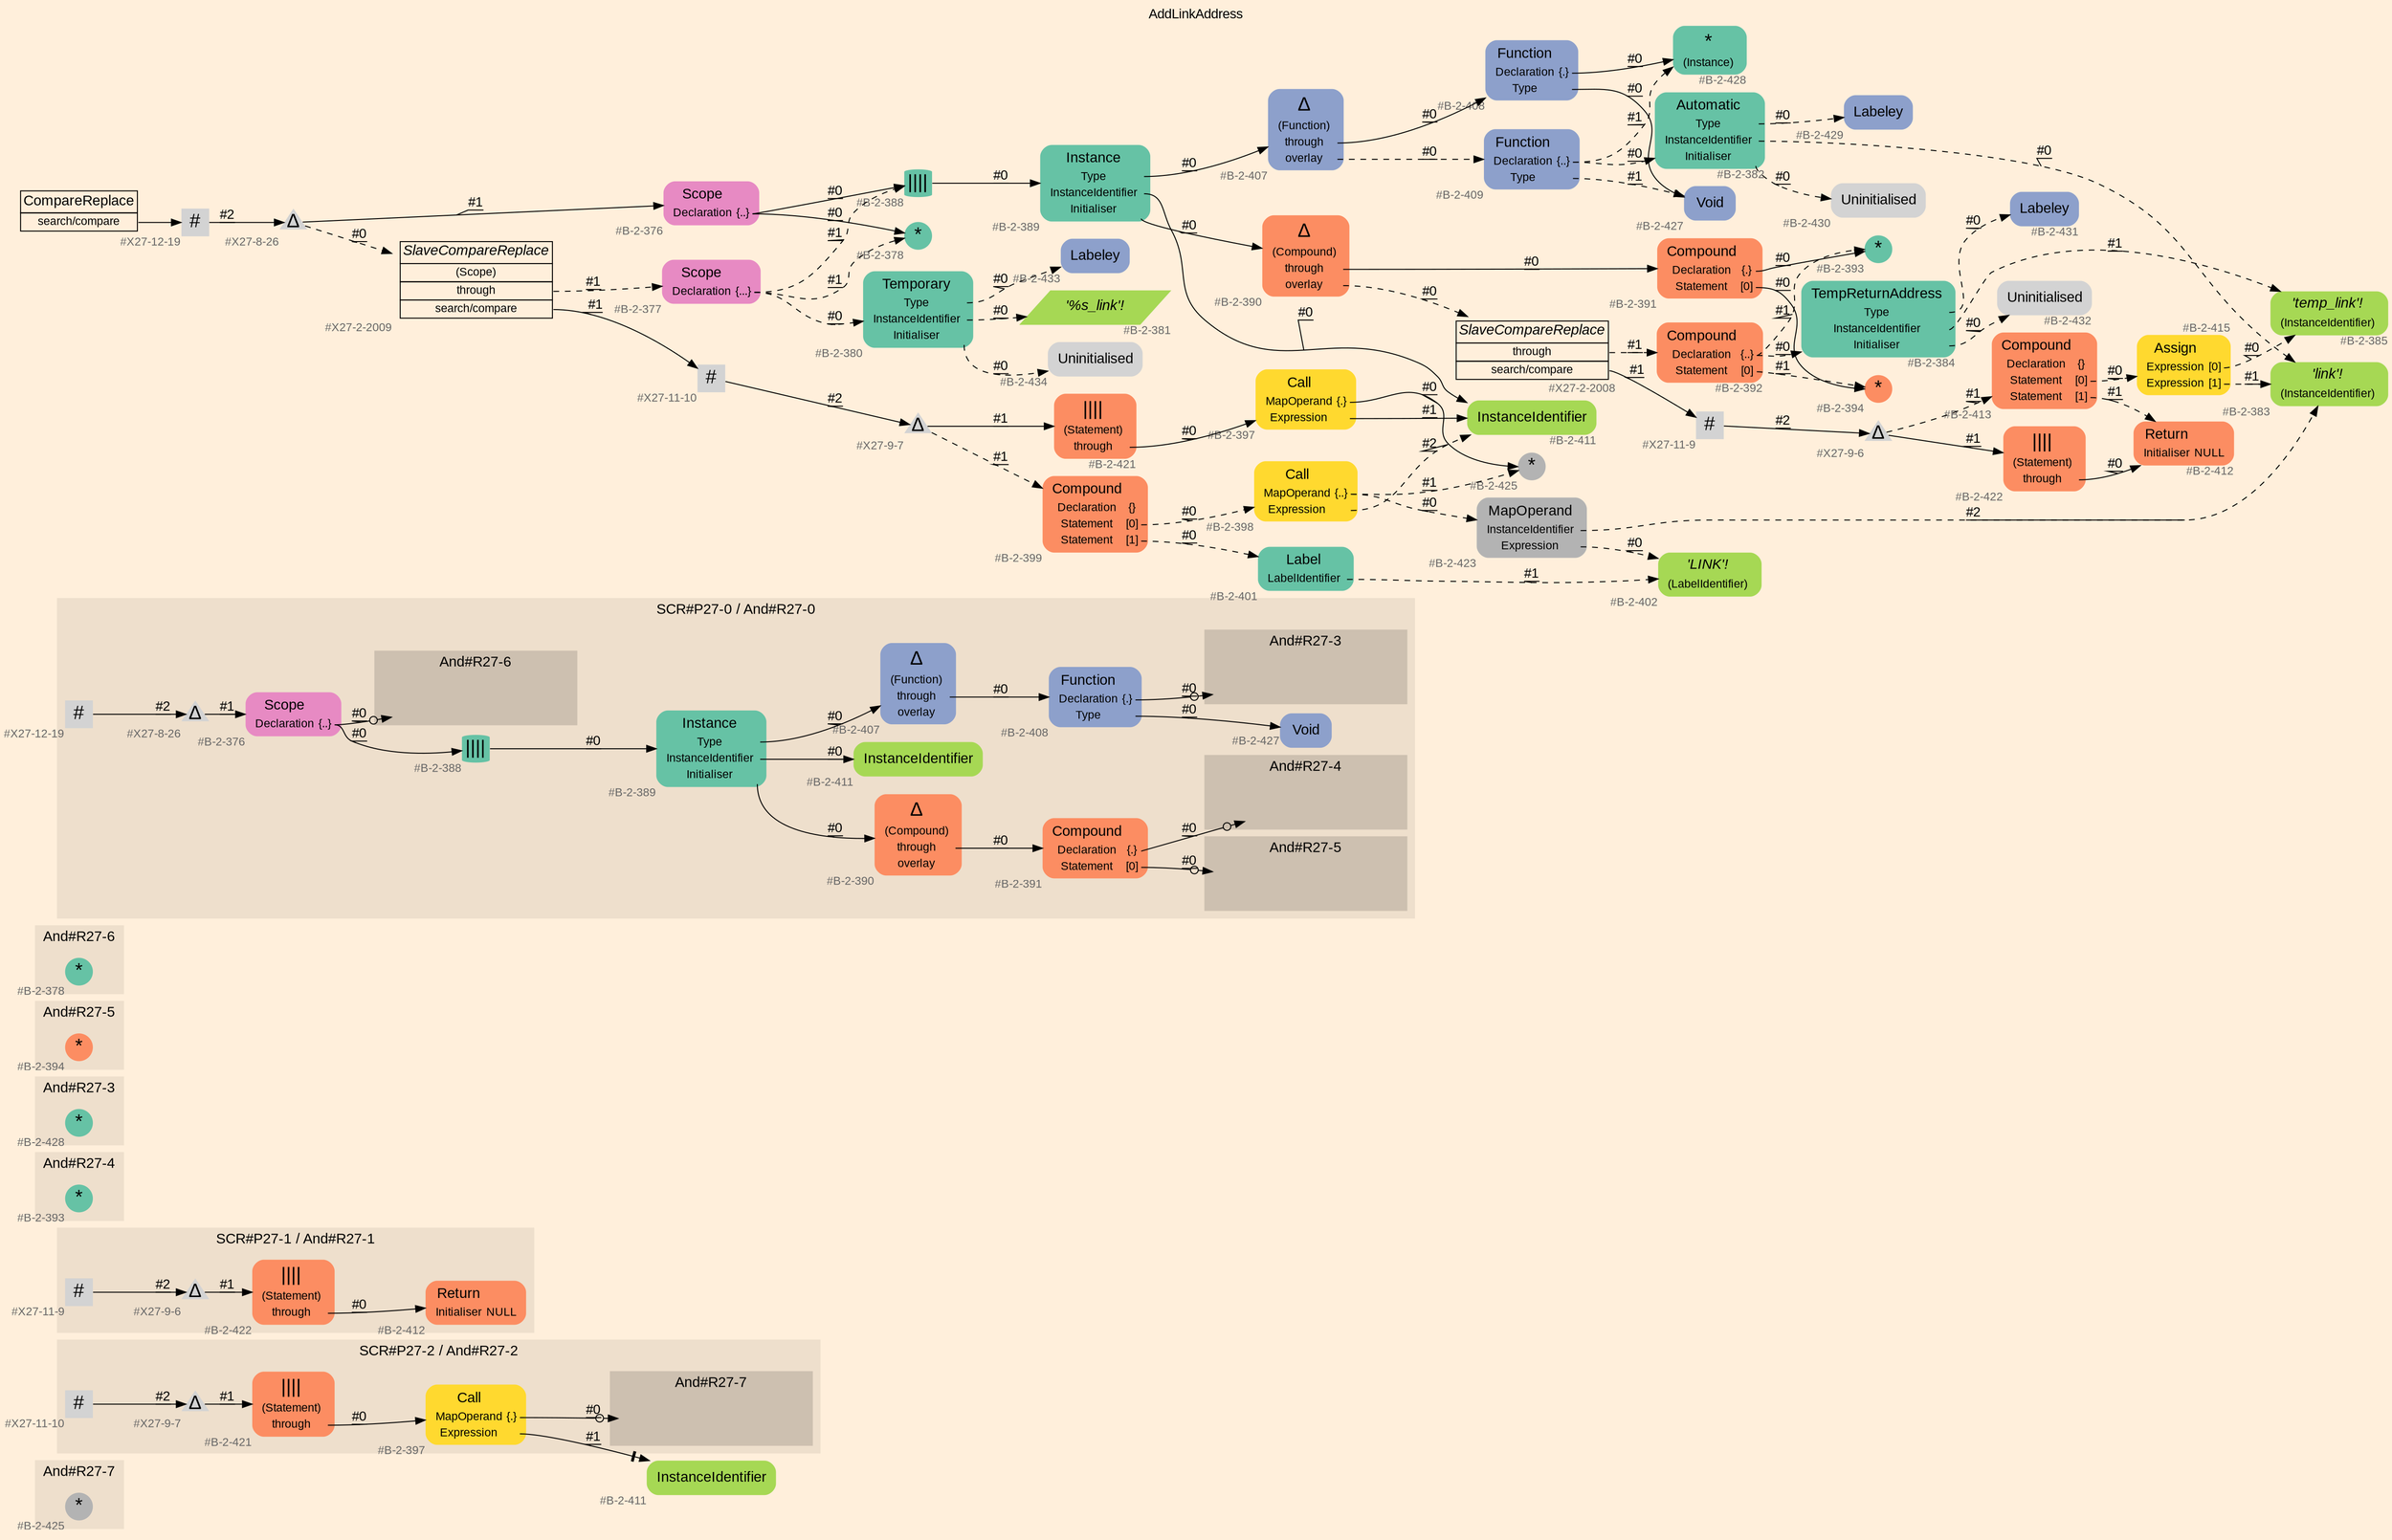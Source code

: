 digraph "AddLinkAddress" {
label = "AddLinkAddress"
labelloc = t
graph [
    rankdir = "LR"
    ranksep = 0.3
    bgcolor = antiquewhite1
    color = black
    fontcolor = black
    fontname = "Arial"
];
node [
    fontname = "Arial"
];
edge [
    fontname = "Arial"
];

// -------------------- figure And#R27-7 --------------------
// -------- region And#R27-7 ----------
subgraph "clusterAnd#R27-7" {
    label = "And#R27-7"
    style = "filled"
    color = antiquewhite2
    fontsize = "15"
    // -------- block And#R27-7/#B-2-425 ----------
    "And#R27-7/#B-2-425" [
        fillcolor = "/set28/8"
        xlabel = "#B-2-425"
        fontsize = "12"
        fontcolor = grey40
        shape = "circle"
        label = <<FONT COLOR="black" POINT-SIZE="20">*</FONT>>
        style = "filled"
        penwidth = 0.0
        fixedsize = true
        width = 0.4
        height = 0.4
    ];
    
}


// -------------------- figure And#R27-2 --------------------
// -------- region And#R27-2 ----------
subgraph "clusterAnd#R27-2" {
    label = "SCR#P27-2 / And#R27-2"
    style = "filled"
    color = antiquewhite2
    fontsize = "15"
    // -------- block And#R27-2/#X27-11-10 ----------
    "And#R27-2/#X27-11-10" [
        xlabel = "#X27-11-10"
        fontsize = "12"
        fontcolor = grey40
        shape = "square"
        label = <<FONT COLOR="black" POINT-SIZE="20">#</FONT>>
        style = "filled"
        penwidth = 0.0
        fixedsize = true
        width = 0.4
        height = 0.4
    ];
    
    // -------- block And#R27-2/#B-2-421 ----------
    "And#R27-2/#B-2-421" [
        fillcolor = "/set28/2"
        xlabel = "#B-2-421"
        fontsize = "12"
        fontcolor = grey40
        shape = "plaintext"
        label = <<TABLE BORDER="0" CELLBORDER="0" CELLSPACING="0">
         <TR><TD><FONT COLOR="black" POINT-SIZE="20">||||</FONT></TD></TR>
         <TR><TD><FONT COLOR="black" POINT-SIZE="12">(Statement)</FONT></TD><TD PORT="port0"></TD></TR>
         <TR><TD><FONT COLOR="black" POINT-SIZE="12">through</FONT></TD><TD PORT="port1"></TD></TR>
        </TABLE>>
        style = "rounded,filled"
    ];
    
    // -------- block And#R27-2/#X27-9-7 ----------
    "And#R27-2/#X27-9-7" [
        xlabel = "#X27-9-7"
        fontsize = "12"
        fontcolor = grey40
        shape = "triangle"
        label = <<FONT COLOR="black" POINT-SIZE="20">Δ</FONT>>
        style = "filled"
        penwidth = 0.0
        fixedsize = true
        width = 0.4
        height = 0.4
    ];
    
    // -------- block And#R27-2/#B-2-397 ----------
    "And#R27-2/#B-2-397" [
        fillcolor = "/set28/6"
        xlabel = "#B-2-397"
        fontsize = "12"
        fontcolor = grey40
        shape = "plaintext"
        label = <<TABLE BORDER="0" CELLBORDER="0" CELLSPACING="0">
         <TR><TD><FONT COLOR="black" POINT-SIZE="15">Call</FONT></TD></TR>
         <TR><TD><FONT COLOR="black" POINT-SIZE="12">MapOperand</FONT></TD><TD PORT="port0"><FONT COLOR="black" POINT-SIZE="12">{.}</FONT></TD></TR>
         <TR><TD><FONT COLOR="black" POINT-SIZE="12">Expression</FONT></TD><TD PORT="port1"></TD></TR>
        </TABLE>>
        style = "rounded,filled"
    ];
    
    // -------- region And#R27-2/And#R27-7 ----------
    subgraph "clusterAnd#R27-2/And#R27-7" {
        label = "And#R27-7"
        style = "filled"
        color = antiquewhite3
        fontsize = "15"
        // -------- block And#R27-2/And#R27-7/#B-2-425 ----------
        "And#R27-2/And#R27-7/#B-2-425" [
            fillcolor = "/set28/8"
            xlabel = "#B-2-425"
            fontsize = "12"
            fontcolor = grey40
            shape = "none"
            style = "invisible"
        ];
        
    }
    
}

// -------- block And#R27-2/#B-2-411 ----------
"And#R27-2/#B-2-411" [
    fillcolor = "/set28/5"
    xlabel = "#B-2-411"
    fontsize = "12"
    fontcolor = grey40
    shape = "plaintext"
    label = <<TABLE BORDER="0" CELLBORDER="0" CELLSPACING="0">
     <TR><TD><FONT COLOR="black" POINT-SIZE="15">InstanceIdentifier</FONT></TD></TR>
    </TABLE>>
    style = "rounded,filled"
];

"And#R27-2/#X27-11-10" -> "And#R27-2/#X27-9-7" [
    label = "#2"
    decorate = true
    color = black
    fontcolor = black
];

"And#R27-2/#B-2-421":port1 -> "And#R27-2/#B-2-397" [
    label = "#0"
    decorate = true
    color = black
    fontcolor = black
];

"And#R27-2/#X27-9-7" -> "And#R27-2/#B-2-421" [
    label = "#1"
    decorate = true
    color = black
    fontcolor = black
];

"And#R27-2/#B-2-397":port0 -> "And#R27-2/And#R27-7/#B-2-425" [
    arrowhead="normalnoneodot"
    label = "#0"
    decorate = true
    color = black
    fontcolor = black
];

"And#R27-2/#B-2-397":port1 -> "And#R27-2/#B-2-411" [
    arrowhead="normalnonetee"
    label = "#1"
    decorate = true
    color = black
    fontcolor = black
];


// -------------------- figure And#R27-1 --------------------
// -------- region And#R27-1 ----------
subgraph "clusterAnd#R27-1" {
    label = "SCR#P27-1 / And#R27-1"
    style = "filled"
    color = antiquewhite2
    fontsize = "15"
    // -------- block And#R27-1/#B-2-412 ----------
    "And#R27-1/#B-2-412" [
        fillcolor = "/set28/2"
        xlabel = "#B-2-412"
        fontsize = "12"
        fontcolor = grey40
        shape = "plaintext"
        label = <<TABLE BORDER="0" CELLBORDER="0" CELLSPACING="0">
         <TR><TD><FONT COLOR="black" POINT-SIZE="15">Return</FONT></TD></TR>
         <TR><TD><FONT COLOR="black" POINT-SIZE="12">Initialiser</FONT></TD><TD PORT="port0"><FONT COLOR="black" POINT-SIZE="12">NULL</FONT></TD></TR>
        </TABLE>>
        style = "rounded,filled"
    ];
    
    // -------- block And#R27-1/#B-2-422 ----------
    "And#R27-1/#B-2-422" [
        fillcolor = "/set28/2"
        xlabel = "#B-2-422"
        fontsize = "12"
        fontcolor = grey40
        shape = "plaintext"
        label = <<TABLE BORDER="0" CELLBORDER="0" CELLSPACING="0">
         <TR><TD><FONT COLOR="black" POINT-SIZE="20">||||</FONT></TD></TR>
         <TR><TD><FONT COLOR="black" POINT-SIZE="12">(Statement)</FONT></TD><TD PORT="port0"></TD></TR>
         <TR><TD><FONT COLOR="black" POINT-SIZE="12">through</FONT></TD><TD PORT="port1"></TD></TR>
        </TABLE>>
        style = "rounded,filled"
    ];
    
    // -------- block And#R27-1/#X27-9-6 ----------
    "And#R27-1/#X27-9-6" [
        xlabel = "#X27-9-6"
        fontsize = "12"
        fontcolor = grey40
        shape = "triangle"
        label = <<FONT COLOR="black" POINT-SIZE="20">Δ</FONT>>
        style = "filled"
        penwidth = 0.0
        fixedsize = true
        width = 0.4
        height = 0.4
    ];
    
    // -------- block And#R27-1/#X27-11-9 ----------
    "And#R27-1/#X27-11-9" [
        xlabel = "#X27-11-9"
        fontsize = "12"
        fontcolor = grey40
        shape = "square"
        label = <<FONT COLOR="black" POINT-SIZE="20">#</FONT>>
        style = "filled"
        penwidth = 0.0
        fixedsize = true
        width = 0.4
        height = 0.4
    ];
    
}

"And#R27-1/#B-2-422":port1 -> "And#R27-1/#B-2-412" [
    label = "#0"
    decorate = true
    color = black
    fontcolor = black
];

"And#R27-1/#X27-9-6" -> "And#R27-1/#B-2-422" [
    label = "#1"
    decorate = true
    color = black
    fontcolor = black
];

"And#R27-1/#X27-11-9" -> "And#R27-1/#X27-9-6" [
    label = "#2"
    decorate = true
    color = black
    fontcolor = black
];


// -------------------- figure And#R27-4 --------------------
// -------- region And#R27-4 ----------
subgraph "clusterAnd#R27-4" {
    label = "And#R27-4"
    style = "filled"
    color = antiquewhite2
    fontsize = "15"
    // -------- block And#R27-4/#B-2-393 ----------
    "And#R27-4/#B-2-393" [
        fillcolor = "/set28/1"
        xlabel = "#B-2-393"
        fontsize = "12"
        fontcolor = grey40
        shape = "circle"
        label = <<FONT COLOR="black" POINT-SIZE="20">*</FONT>>
        style = "filled"
        penwidth = 0.0
        fixedsize = true
        width = 0.4
        height = 0.4
    ];
    
}


// -------------------- figure And#R27-3 --------------------
// -------- region And#R27-3 ----------
subgraph "clusterAnd#R27-3" {
    label = "And#R27-3"
    style = "filled"
    color = antiquewhite2
    fontsize = "15"
    // -------- block And#R27-3/#B-2-428 ----------
    "And#R27-3/#B-2-428" [
        fillcolor = "/set28/1"
        xlabel = "#B-2-428"
        fontsize = "12"
        fontcolor = grey40
        shape = "circle"
        label = <<FONT COLOR="black" POINT-SIZE="20">*</FONT>>
        style = "filled"
        penwidth = 0.0
        fixedsize = true
        width = 0.4
        height = 0.4
    ];
    
}


// -------------------- figure And#R27-5 --------------------
// -------- region And#R27-5 ----------
subgraph "clusterAnd#R27-5" {
    label = "And#R27-5"
    style = "filled"
    color = antiquewhite2
    fontsize = "15"
    // -------- block And#R27-5/#B-2-394 ----------
    "And#R27-5/#B-2-394" [
        fillcolor = "/set28/2"
        xlabel = "#B-2-394"
        fontsize = "12"
        fontcolor = grey40
        shape = "circle"
        label = <<FONT COLOR="black" POINT-SIZE="20">*</FONT>>
        style = "filled"
        penwidth = 0.0
        fixedsize = true
        width = 0.4
        height = 0.4
    ];
    
}


// -------------------- figure And#R27-6 --------------------
// -------- region And#R27-6 ----------
subgraph "clusterAnd#R27-6" {
    label = "And#R27-6"
    style = "filled"
    color = antiquewhite2
    fontsize = "15"
    // -------- block And#R27-6/#B-2-378 ----------
    "And#R27-6/#B-2-378" [
        fillcolor = "/set28/1"
        xlabel = "#B-2-378"
        fontsize = "12"
        fontcolor = grey40
        shape = "circle"
        label = <<FONT COLOR="black" POINT-SIZE="20">*</FONT>>
        style = "filled"
        penwidth = 0.0
        fixedsize = true
        width = 0.4
        height = 0.4
    ];
    
}


// -------------------- figure And#R27-0 --------------------
// -------- region And#R27-0 ----------
subgraph "clusterAnd#R27-0" {
    label = "SCR#P27-0 / And#R27-0"
    style = "filled"
    color = antiquewhite2
    fontsize = "15"
    // -------- block And#R27-0/#B-2-408 ----------
    "And#R27-0/#B-2-408" [
        fillcolor = "/set28/3"
        xlabel = "#B-2-408"
        fontsize = "12"
        fontcolor = grey40
        shape = "plaintext"
        label = <<TABLE BORDER="0" CELLBORDER="0" CELLSPACING="0">
         <TR><TD><FONT COLOR="black" POINT-SIZE="15">Function</FONT></TD></TR>
         <TR><TD><FONT COLOR="black" POINT-SIZE="12">Declaration</FONT></TD><TD PORT="port0"><FONT COLOR="black" POINT-SIZE="12">{.}</FONT></TD></TR>
         <TR><TD><FONT COLOR="black" POINT-SIZE="12">Type</FONT></TD><TD PORT="port1"></TD></TR>
        </TABLE>>
        style = "rounded,filled"
    ];
    
    // -------- block And#R27-0/#B-2-411 ----------
    "And#R27-0/#B-2-411" [
        fillcolor = "/set28/5"
        xlabel = "#B-2-411"
        fontsize = "12"
        fontcolor = grey40
        shape = "plaintext"
        label = <<TABLE BORDER="0" CELLBORDER="0" CELLSPACING="0">
         <TR><TD><FONT COLOR="black" POINT-SIZE="15">InstanceIdentifier</FONT></TD></TR>
        </TABLE>>
        style = "rounded,filled"
    ];
    
    // -------- block And#R27-0/#B-2-407 ----------
    "And#R27-0/#B-2-407" [
        fillcolor = "/set28/3"
        xlabel = "#B-2-407"
        fontsize = "12"
        fontcolor = grey40
        shape = "plaintext"
        label = <<TABLE BORDER="0" CELLBORDER="0" CELLSPACING="0">
         <TR><TD><FONT COLOR="black" POINT-SIZE="20">Δ</FONT></TD></TR>
         <TR><TD><FONT COLOR="black" POINT-SIZE="12">(Function)</FONT></TD><TD PORT="port0"></TD></TR>
         <TR><TD><FONT COLOR="black" POINT-SIZE="12">through</FONT></TD><TD PORT="port1"></TD></TR>
         <TR><TD><FONT COLOR="black" POINT-SIZE="12">overlay</FONT></TD><TD PORT="port2"></TD></TR>
        </TABLE>>
        style = "rounded,filled"
    ];
    
    // -------- block And#R27-0/#B-2-390 ----------
    "And#R27-0/#B-2-390" [
        fillcolor = "/set28/2"
        xlabel = "#B-2-390"
        fontsize = "12"
        fontcolor = grey40
        shape = "plaintext"
        label = <<TABLE BORDER="0" CELLBORDER="0" CELLSPACING="0">
         <TR><TD><FONT COLOR="black" POINT-SIZE="20">Δ</FONT></TD></TR>
         <TR><TD><FONT COLOR="black" POINT-SIZE="12">(Compound)</FONT></TD><TD PORT="port0"></TD></TR>
         <TR><TD><FONT COLOR="black" POINT-SIZE="12">through</FONT></TD><TD PORT="port1"></TD></TR>
         <TR><TD><FONT COLOR="black" POINT-SIZE="12">overlay</FONT></TD><TD PORT="port2"></TD></TR>
        </TABLE>>
        style = "rounded,filled"
    ];
    
    // -------- block And#R27-0/#X27-8-26 ----------
    "And#R27-0/#X27-8-26" [
        xlabel = "#X27-8-26"
        fontsize = "12"
        fontcolor = grey40
        shape = "triangle"
        label = <<FONT COLOR="black" POINT-SIZE="20">Δ</FONT>>
        style = "filled"
        penwidth = 0.0
        fixedsize = true
        width = 0.4
        height = 0.4
    ];
    
    // -------- block And#R27-0/#B-2-376 ----------
    "And#R27-0/#B-2-376" [
        fillcolor = "/set28/4"
        xlabel = "#B-2-376"
        fontsize = "12"
        fontcolor = grey40
        shape = "plaintext"
        label = <<TABLE BORDER="0" CELLBORDER="0" CELLSPACING="0">
         <TR><TD><FONT COLOR="black" POINT-SIZE="15">Scope</FONT></TD></TR>
         <TR><TD><FONT COLOR="black" POINT-SIZE="12">Declaration</FONT></TD><TD PORT="port0"><FONT COLOR="black" POINT-SIZE="12">{..}</FONT></TD></TR>
        </TABLE>>
        style = "rounded,filled"
    ];
    
    // -------- block And#R27-0/#B-2-427 ----------
    "And#R27-0/#B-2-427" [
        fillcolor = "/set28/3"
        xlabel = "#B-2-427"
        fontsize = "12"
        fontcolor = grey40
        shape = "plaintext"
        label = <<TABLE BORDER="0" CELLBORDER="0" CELLSPACING="0">
         <TR><TD><FONT COLOR="black" POINT-SIZE="15">Void</FONT></TD></TR>
        </TABLE>>
        style = "rounded,filled"
    ];
    
    // -------- block And#R27-0/#X27-12-19 ----------
    "And#R27-0/#X27-12-19" [
        xlabel = "#X27-12-19"
        fontsize = "12"
        fontcolor = grey40
        shape = "square"
        label = <<FONT COLOR="black" POINT-SIZE="20">#</FONT>>
        style = "filled"
        penwidth = 0.0
        fixedsize = true
        width = 0.4
        height = 0.4
    ];
    
    // -------- block And#R27-0/#B-2-391 ----------
    "And#R27-0/#B-2-391" [
        fillcolor = "/set28/2"
        xlabel = "#B-2-391"
        fontsize = "12"
        fontcolor = grey40
        shape = "plaintext"
        label = <<TABLE BORDER="0" CELLBORDER="0" CELLSPACING="0">
         <TR><TD><FONT COLOR="black" POINT-SIZE="15">Compound</FONT></TD></TR>
         <TR><TD><FONT COLOR="black" POINT-SIZE="12">Declaration</FONT></TD><TD PORT="port0"><FONT COLOR="black" POINT-SIZE="12">{.}</FONT></TD></TR>
         <TR><TD><FONT COLOR="black" POINT-SIZE="12">Statement</FONT></TD><TD PORT="port1"><FONT COLOR="black" POINT-SIZE="12">[0]</FONT></TD></TR>
        </TABLE>>
        style = "rounded,filled"
    ];
    
    // -------- block And#R27-0/#B-2-389 ----------
    "And#R27-0/#B-2-389" [
        fillcolor = "/set28/1"
        xlabel = "#B-2-389"
        fontsize = "12"
        fontcolor = grey40
        shape = "plaintext"
        label = <<TABLE BORDER="0" CELLBORDER="0" CELLSPACING="0">
         <TR><TD><FONT COLOR="black" POINT-SIZE="15">Instance</FONT></TD></TR>
         <TR><TD><FONT COLOR="black" POINT-SIZE="12">Type</FONT></TD><TD PORT="port0"></TD></TR>
         <TR><TD><FONT COLOR="black" POINT-SIZE="12">InstanceIdentifier</FONT></TD><TD PORT="port1"></TD></TR>
         <TR><TD><FONT COLOR="black" POINT-SIZE="12">Initialiser</FONT></TD><TD PORT="port2"></TD></TR>
        </TABLE>>
        style = "rounded,filled"
    ];
    
    // -------- block And#R27-0/#B-2-388 ----------
    "And#R27-0/#B-2-388" [
        fillcolor = "/set28/1"
        xlabel = "#B-2-388"
        fontsize = "12"
        fontcolor = grey40
        shape = "cylinder"
        label = <<FONT COLOR="black" POINT-SIZE="20">||||</FONT>>
        style = "filled"
        penwidth = 0.0
        fixedsize = true
        width = 0.4
        height = 0.4
    ];
    
    // -------- region And#R27-0/And#R27-3 ----------
    subgraph "clusterAnd#R27-0/And#R27-3" {
        label = "And#R27-3"
        style = "filled"
        color = antiquewhite3
        fontsize = "15"
        // -------- block And#R27-0/And#R27-3/#B-2-428 ----------
        "And#R27-0/And#R27-3/#B-2-428" [
            fillcolor = "/set28/1"
            xlabel = "#B-2-428"
            fontsize = "12"
            fontcolor = grey40
            shape = "none"
            style = "invisible"
        ];
        
    }
    
    // -------- region And#R27-0/And#R27-4 ----------
    subgraph "clusterAnd#R27-0/And#R27-4" {
        label = "And#R27-4"
        style = "filled"
        color = antiquewhite3
        fontsize = "15"
        // -------- block And#R27-0/And#R27-4/#B-2-393 ----------
        "And#R27-0/And#R27-4/#B-2-393" [
            fillcolor = "/set28/1"
            xlabel = "#B-2-393"
            fontsize = "12"
            fontcolor = grey40
            shape = "none"
            style = "invisible"
        ];
        
    }
    
    // -------- region And#R27-0/And#R27-5 ----------
    subgraph "clusterAnd#R27-0/And#R27-5" {
        label = "And#R27-5"
        style = "filled"
        color = antiquewhite3
        fontsize = "15"
        // -------- block And#R27-0/And#R27-5/#B-2-394 ----------
        "And#R27-0/And#R27-5/#B-2-394" [
            fillcolor = "/set28/2"
            xlabel = "#B-2-394"
            fontsize = "12"
            fontcolor = grey40
            shape = "none"
            style = "invisible"
        ];
        
    }
    
    // -------- region And#R27-0/And#R27-6 ----------
    subgraph "clusterAnd#R27-0/And#R27-6" {
        label = "And#R27-6"
        style = "filled"
        color = antiquewhite3
        fontsize = "15"
        // -------- block And#R27-0/And#R27-6/#B-2-378 ----------
        "And#R27-0/And#R27-6/#B-2-378" [
            fillcolor = "/set28/1"
            xlabel = "#B-2-378"
            fontsize = "12"
            fontcolor = grey40
            shape = "none"
            style = "invisible"
        ];
        
    }
    
}

"And#R27-0/#B-2-408":port0 -> "And#R27-0/And#R27-3/#B-2-428" [
    arrowhead="normalnoneodot"
    label = "#0"
    decorate = true
    color = black
    fontcolor = black
];

"And#R27-0/#B-2-408":port1 -> "And#R27-0/#B-2-427" [
    label = "#0"
    decorate = true
    color = black
    fontcolor = black
];

"And#R27-0/#B-2-407":port1 -> "And#R27-0/#B-2-408" [
    label = "#0"
    decorate = true
    color = black
    fontcolor = black
];

"And#R27-0/#B-2-390":port1 -> "And#R27-0/#B-2-391" [
    label = "#0"
    decorate = true
    color = black
    fontcolor = black
];

"And#R27-0/#X27-8-26" -> "And#R27-0/#B-2-376" [
    label = "#1"
    decorate = true
    color = black
    fontcolor = black
];

"And#R27-0/#B-2-376":port0 -> "And#R27-0/#B-2-388" [
    label = "#0"
    decorate = true
    color = black
    fontcolor = black
];

"And#R27-0/#B-2-376":port0 -> "And#R27-0/And#R27-6/#B-2-378" [
    arrowhead="normalnoneodot"
    label = "#0"
    decorate = true
    color = black
    fontcolor = black
];

"And#R27-0/#X27-12-19" -> "And#R27-0/#X27-8-26" [
    label = "#2"
    decorate = true
    color = black
    fontcolor = black
];

"And#R27-0/#B-2-391":port0 -> "And#R27-0/And#R27-4/#B-2-393" [
    arrowhead="normalnoneodot"
    label = "#0"
    decorate = true
    color = black
    fontcolor = black
];

"And#R27-0/#B-2-391":port1 -> "And#R27-0/And#R27-5/#B-2-394" [
    arrowhead="normalnoneodot"
    label = "#0"
    decorate = true
    color = black
    fontcolor = black
];

"And#R27-0/#B-2-389":port0 -> "And#R27-0/#B-2-407" [
    label = "#0"
    decorate = true
    color = black
    fontcolor = black
];

"And#R27-0/#B-2-389":port1 -> "And#R27-0/#B-2-411" [
    label = "#0"
    decorate = true
    color = black
    fontcolor = black
];

"And#R27-0/#B-2-389":port2 -> "And#R27-0/#B-2-390" [
    label = "#0"
    decorate = true
    color = black
    fontcolor = black
];

"And#R27-0/#B-2-388" -> "And#R27-0/#B-2-389" [
    label = "#0"
    decorate = true
    color = black
    fontcolor = black
];


// -------------------- transformation figure --------------------
// -------- block CR#X27-10-27 ----------
"CR#X27-10-27" [
    fillcolor = antiquewhite1
    fontsize = "12"
    fontcolor = grey40
    shape = "plaintext"
    label = <<TABLE BORDER="0" CELLBORDER="1" CELLSPACING="0">
     <TR><TD><FONT COLOR="black" POINT-SIZE="15">CompareReplace</FONT></TD></TR>
     <TR><TD PORT="port0"><FONT COLOR="black" POINT-SIZE="12">search/compare</FONT></TD></TR>
    </TABLE>>
    style = "filled"
    color = black
];

// -------- block #X27-12-19 ----------
"#X27-12-19" [
    xlabel = "#X27-12-19"
    fontsize = "12"
    fontcolor = grey40
    shape = "square"
    label = <<FONT COLOR="black" POINT-SIZE="20">#</FONT>>
    style = "filled"
    penwidth = 0.0
    fixedsize = true
    width = 0.4
    height = 0.4
];

// -------- block #X27-8-26 ----------
"#X27-8-26" [
    xlabel = "#X27-8-26"
    fontsize = "12"
    fontcolor = grey40
    shape = "triangle"
    label = <<FONT COLOR="black" POINT-SIZE="20">Δ</FONT>>
    style = "filled"
    penwidth = 0.0
    fixedsize = true
    width = 0.4
    height = 0.4
];

// -------- block #B-2-376 ----------
"#B-2-376" [
    fillcolor = "/set28/4"
    xlabel = "#B-2-376"
    fontsize = "12"
    fontcolor = grey40
    shape = "plaintext"
    label = <<TABLE BORDER="0" CELLBORDER="0" CELLSPACING="0">
     <TR><TD><FONT COLOR="black" POINT-SIZE="15">Scope</FONT></TD></TR>
     <TR><TD><FONT COLOR="black" POINT-SIZE="12">Declaration</FONT></TD><TD PORT="port0"><FONT COLOR="black" POINT-SIZE="12">{..}</FONT></TD></TR>
    </TABLE>>
    style = "rounded,filled"
];

// -------- block #B-2-388 ----------
"#B-2-388" [
    fillcolor = "/set28/1"
    xlabel = "#B-2-388"
    fontsize = "12"
    fontcolor = grey40
    shape = "cylinder"
    label = <<FONT COLOR="black" POINT-SIZE="20">||||</FONT>>
    style = "filled"
    penwidth = 0.0
    fixedsize = true
    width = 0.4
    height = 0.4
];

// -------- block #B-2-389 ----------
"#B-2-389" [
    fillcolor = "/set28/1"
    xlabel = "#B-2-389"
    fontsize = "12"
    fontcolor = grey40
    shape = "plaintext"
    label = <<TABLE BORDER="0" CELLBORDER="0" CELLSPACING="0">
     <TR><TD><FONT COLOR="black" POINT-SIZE="15">Instance</FONT></TD></TR>
     <TR><TD><FONT COLOR="black" POINT-SIZE="12">Type</FONT></TD><TD PORT="port0"></TD></TR>
     <TR><TD><FONT COLOR="black" POINT-SIZE="12">InstanceIdentifier</FONT></TD><TD PORT="port1"></TD></TR>
     <TR><TD><FONT COLOR="black" POINT-SIZE="12">Initialiser</FONT></TD><TD PORT="port2"></TD></TR>
    </TABLE>>
    style = "rounded,filled"
];

// -------- block #B-2-407 ----------
"#B-2-407" [
    fillcolor = "/set28/3"
    xlabel = "#B-2-407"
    fontsize = "12"
    fontcolor = grey40
    shape = "plaintext"
    label = <<TABLE BORDER="0" CELLBORDER="0" CELLSPACING="0">
     <TR><TD><FONT COLOR="black" POINT-SIZE="20">Δ</FONT></TD></TR>
     <TR><TD><FONT COLOR="black" POINT-SIZE="12">(Function)</FONT></TD><TD PORT="port0"></TD></TR>
     <TR><TD><FONT COLOR="black" POINT-SIZE="12">through</FONT></TD><TD PORT="port1"></TD></TR>
     <TR><TD><FONT COLOR="black" POINT-SIZE="12">overlay</FONT></TD><TD PORT="port2"></TD></TR>
    </TABLE>>
    style = "rounded,filled"
];

// -------- block #B-2-408 ----------
"#B-2-408" [
    fillcolor = "/set28/3"
    xlabel = "#B-2-408"
    fontsize = "12"
    fontcolor = grey40
    shape = "plaintext"
    label = <<TABLE BORDER="0" CELLBORDER="0" CELLSPACING="0">
     <TR><TD><FONT COLOR="black" POINT-SIZE="15">Function</FONT></TD></TR>
     <TR><TD><FONT COLOR="black" POINT-SIZE="12">Declaration</FONT></TD><TD PORT="port0"><FONT COLOR="black" POINT-SIZE="12">{.}</FONT></TD></TR>
     <TR><TD><FONT COLOR="black" POINT-SIZE="12">Type</FONT></TD><TD PORT="port1"></TD></TR>
    </TABLE>>
    style = "rounded,filled"
];

// -------- block #B-2-428 ----------
"#B-2-428" [
    fillcolor = "/set28/1"
    xlabel = "#B-2-428"
    fontsize = "12"
    fontcolor = grey40
    shape = "plaintext"
    label = <<TABLE BORDER="0" CELLBORDER="0" CELLSPACING="0">
     <TR><TD><FONT COLOR="black" POINT-SIZE="20">*</FONT></TD></TR>
     <TR><TD><FONT COLOR="black" POINT-SIZE="12">(Instance)</FONT></TD><TD PORT="port0"></TD></TR>
    </TABLE>>
    style = "rounded,filled"
];

// -------- block #B-2-427 ----------
"#B-2-427" [
    fillcolor = "/set28/3"
    xlabel = "#B-2-427"
    fontsize = "12"
    fontcolor = grey40
    shape = "plaintext"
    label = <<TABLE BORDER="0" CELLBORDER="0" CELLSPACING="0">
     <TR><TD><FONT COLOR="black" POINT-SIZE="15">Void</FONT></TD></TR>
    </TABLE>>
    style = "rounded,filled"
];

// -------- block #B-2-409 ----------
"#B-2-409" [
    fillcolor = "/set28/3"
    xlabel = "#B-2-409"
    fontsize = "12"
    fontcolor = grey40
    shape = "plaintext"
    label = <<TABLE BORDER="0" CELLBORDER="0" CELLSPACING="0">
     <TR><TD><FONT COLOR="black" POINT-SIZE="15">Function</FONT></TD></TR>
     <TR><TD><FONT COLOR="black" POINT-SIZE="12">Declaration</FONT></TD><TD PORT="port0"><FONT COLOR="black" POINT-SIZE="12">{..}</FONT></TD></TR>
     <TR><TD><FONT COLOR="black" POINT-SIZE="12">Type</FONT></TD><TD PORT="port1"></TD></TR>
    </TABLE>>
    style = "rounded,filled"
];

// -------- block #B-2-382 ----------
"#B-2-382" [
    fillcolor = "/set28/1"
    xlabel = "#B-2-382"
    fontsize = "12"
    fontcolor = grey40
    shape = "plaintext"
    label = <<TABLE BORDER="0" CELLBORDER="0" CELLSPACING="0">
     <TR><TD><FONT COLOR="black" POINT-SIZE="15">Automatic</FONT></TD></TR>
     <TR><TD><FONT COLOR="black" POINT-SIZE="12">Type</FONT></TD><TD PORT="port0"></TD></TR>
     <TR><TD><FONT COLOR="black" POINT-SIZE="12">InstanceIdentifier</FONT></TD><TD PORT="port1"></TD></TR>
     <TR><TD><FONT COLOR="black" POINT-SIZE="12">Initialiser</FONT></TD><TD PORT="port2"></TD></TR>
    </TABLE>>
    style = "rounded,filled"
];

// -------- block #B-2-429 ----------
"#B-2-429" [
    fillcolor = "/set28/3"
    xlabel = "#B-2-429"
    fontsize = "12"
    fontcolor = grey40
    shape = "plaintext"
    label = <<TABLE BORDER="0" CELLBORDER="0" CELLSPACING="0">
     <TR><TD><FONT COLOR="black" POINT-SIZE="15">Labeley</FONT></TD></TR>
    </TABLE>>
    style = "rounded,filled"
];

// -------- block #B-2-383 ----------
"#B-2-383" [
    fillcolor = "/set28/5"
    xlabel = "#B-2-383"
    fontsize = "12"
    fontcolor = grey40
    shape = "plaintext"
    label = <<TABLE BORDER="0" CELLBORDER="0" CELLSPACING="0">
     <TR><TD><FONT COLOR="black" POINT-SIZE="15"><I>'link'!</I></FONT></TD></TR>
     <TR><TD><FONT COLOR="black" POINT-SIZE="12">(InstanceIdentifier)</FONT></TD><TD PORT="port0"></TD></TR>
    </TABLE>>
    style = "rounded,filled"
];

// -------- block #B-2-430 ----------
"#B-2-430" [
    xlabel = "#B-2-430"
    fontsize = "12"
    fontcolor = grey40
    shape = "plaintext"
    label = <<TABLE BORDER="0" CELLBORDER="0" CELLSPACING="0">
     <TR><TD><FONT COLOR="black" POINT-SIZE="15">Uninitialised</FONT></TD></TR>
    </TABLE>>
    style = "rounded,filled"
];

// -------- block #B-2-411 ----------
"#B-2-411" [
    fillcolor = "/set28/5"
    xlabel = "#B-2-411"
    fontsize = "12"
    fontcolor = grey40
    shape = "plaintext"
    label = <<TABLE BORDER="0" CELLBORDER="0" CELLSPACING="0">
     <TR><TD><FONT COLOR="black" POINT-SIZE="15">InstanceIdentifier</FONT></TD></TR>
    </TABLE>>
    style = "rounded,filled"
];

// -------- block #B-2-390 ----------
"#B-2-390" [
    fillcolor = "/set28/2"
    xlabel = "#B-2-390"
    fontsize = "12"
    fontcolor = grey40
    shape = "plaintext"
    label = <<TABLE BORDER="0" CELLBORDER="0" CELLSPACING="0">
     <TR><TD><FONT COLOR="black" POINT-SIZE="20">Δ</FONT></TD></TR>
     <TR><TD><FONT COLOR="black" POINT-SIZE="12">(Compound)</FONT></TD><TD PORT="port0"></TD></TR>
     <TR><TD><FONT COLOR="black" POINT-SIZE="12">through</FONT></TD><TD PORT="port1"></TD></TR>
     <TR><TD><FONT COLOR="black" POINT-SIZE="12">overlay</FONT></TD><TD PORT="port2"></TD></TR>
    </TABLE>>
    style = "rounded,filled"
];

// -------- block #B-2-391 ----------
"#B-2-391" [
    fillcolor = "/set28/2"
    xlabel = "#B-2-391"
    fontsize = "12"
    fontcolor = grey40
    shape = "plaintext"
    label = <<TABLE BORDER="0" CELLBORDER="0" CELLSPACING="0">
     <TR><TD><FONT COLOR="black" POINT-SIZE="15">Compound</FONT></TD></TR>
     <TR><TD><FONT COLOR="black" POINT-SIZE="12">Declaration</FONT></TD><TD PORT="port0"><FONT COLOR="black" POINT-SIZE="12">{.}</FONT></TD></TR>
     <TR><TD><FONT COLOR="black" POINT-SIZE="12">Statement</FONT></TD><TD PORT="port1"><FONT COLOR="black" POINT-SIZE="12">[0]</FONT></TD></TR>
    </TABLE>>
    style = "rounded,filled"
];

// -------- block #B-2-393 ----------
"#B-2-393" [
    fillcolor = "/set28/1"
    xlabel = "#B-2-393"
    fontsize = "12"
    fontcolor = grey40
    shape = "circle"
    label = <<FONT COLOR="black" POINT-SIZE="20">*</FONT>>
    style = "filled"
    penwidth = 0.0
    fixedsize = true
    width = 0.4
    height = 0.4
];

// -------- block #B-2-394 ----------
"#B-2-394" [
    fillcolor = "/set28/2"
    xlabel = "#B-2-394"
    fontsize = "12"
    fontcolor = grey40
    shape = "circle"
    label = <<FONT COLOR="black" POINT-SIZE="20">*</FONT>>
    style = "filled"
    penwidth = 0.0
    fixedsize = true
    width = 0.4
    height = 0.4
];

// -------- block #X27-2-2008 ----------
"#X27-2-2008" [
    fillcolor = antiquewhite1
    xlabel = "#X27-2-2008"
    fontsize = "12"
    fontcolor = grey40
    shape = "plaintext"
    label = <<TABLE BORDER="0" CELLBORDER="1" CELLSPACING="0">
     <TR><TD><FONT COLOR="black" POINT-SIZE="15"><I>SlaveCompareReplace</I></FONT></TD></TR>
     <TR><TD PORT="port0"><FONT COLOR="black" POINT-SIZE="12">through</FONT></TD></TR>
     <TR><TD PORT="port1"><FONT COLOR="black" POINT-SIZE="12">search/compare</FONT></TD></TR>
    </TABLE>>
    style = "filled"
    color = black
];

// -------- block #B-2-392 ----------
"#B-2-392" [
    fillcolor = "/set28/2"
    xlabel = "#B-2-392"
    fontsize = "12"
    fontcolor = grey40
    shape = "plaintext"
    label = <<TABLE BORDER="0" CELLBORDER="0" CELLSPACING="0">
     <TR><TD><FONT COLOR="black" POINT-SIZE="15">Compound</FONT></TD></TR>
     <TR><TD><FONT COLOR="black" POINT-SIZE="12">Declaration</FONT></TD><TD PORT="port0"><FONT COLOR="black" POINT-SIZE="12">{..}</FONT></TD></TR>
     <TR><TD><FONT COLOR="black" POINT-SIZE="12">Statement</FONT></TD><TD PORT="port1"><FONT COLOR="black" POINT-SIZE="12">[0]</FONT></TD></TR>
    </TABLE>>
    style = "rounded,filled"
];

// -------- block #B-2-384 ----------
"#B-2-384" [
    fillcolor = "/set28/1"
    xlabel = "#B-2-384"
    fontsize = "12"
    fontcolor = grey40
    shape = "plaintext"
    label = <<TABLE BORDER="0" CELLBORDER="0" CELLSPACING="0">
     <TR><TD><FONT COLOR="black" POINT-SIZE="15">TempReturnAddress</FONT></TD></TR>
     <TR><TD><FONT COLOR="black" POINT-SIZE="12">Type</FONT></TD><TD PORT="port0"></TD></TR>
     <TR><TD><FONT COLOR="black" POINT-SIZE="12">InstanceIdentifier</FONT></TD><TD PORT="port1"></TD></TR>
     <TR><TD><FONT COLOR="black" POINT-SIZE="12">Initialiser</FONT></TD><TD PORT="port2"></TD></TR>
    </TABLE>>
    style = "rounded,filled"
];

// -------- block #B-2-431 ----------
"#B-2-431" [
    fillcolor = "/set28/3"
    xlabel = "#B-2-431"
    fontsize = "12"
    fontcolor = grey40
    shape = "plaintext"
    label = <<TABLE BORDER="0" CELLBORDER="0" CELLSPACING="0">
     <TR><TD><FONT COLOR="black" POINT-SIZE="15">Labeley</FONT></TD></TR>
    </TABLE>>
    style = "rounded,filled"
];

// -------- block #B-2-385 ----------
"#B-2-385" [
    fillcolor = "/set28/5"
    xlabel = "#B-2-385"
    fontsize = "12"
    fontcolor = grey40
    shape = "plaintext"
    label = <<TABLE BORDER="0" CELLBORDER="0" CELLSPACING="0">
     <TR><TD><FONT COLOR="black" POINT-SIZE="15"><I>'temp_link'!</I></FONT></TD></TR>
     <TR><TD><FONT COLOR="black" POINT-SIZE="12">(InstanceIdentifier)</FONT></TD><TD PORT="port0"></TD></TR>
    </TABLE>>
    style = "rounded,filled"
];

// -------- block #B-2-432 ----------
"#B-2-432" [
    xlabel = "#B-2-432"
    fontsize = "12"
    fontcolor = grey40
    shape = "plaintext"
    label = <<TABLE BORDER="0" CELLBORDER="0" CELLSPACING="0">
     <TR><TD><FONT COLOR="black" POINT-SIZE="15">Uninitialised</FONT></TD></TR>
    </TABLE>>
    style = "rounded,filled"
];

// -------- block #X27-11-9 ----------
"#X27-11-9" [
    xlabel = "#X27-11-9"
    fontsize = "12"
    fontcolor = grey40
    shape = "square"
    label = <<FONT COLOR="black" POINT-SIZE="20">#</FONT>>
    style = "filled"
    penwidth = 0.0
    fixedsize = true
    width = 0.4
    height = 0.4
];

// -------- block #X27-9-6 ----------
"#X27-9-6" [
    xlabel = "#X27-9-6"
    fontsize = "12"
    fontcolor = grey40
    shape = "triangle"
    label = <<FONT COLOR="black" POINT-SIZE="20">Δ</FONT>>
    style = "filled"
    penwidth = 0.0
    fixedsize = true
    width = 0.4
    height = 0.4
];

// -------- block #B-2-422 ----------
"#B-2-422" [
    fillcolor = "/set28/2"
    xlabel = "#B-2-422"
    fontsize = "12"
    fontcolor = grey40
    shape = "plaintext"
    label = <<TABLE BORDER="0" CELLBORDER="0" CELLSPACING="0">
     <TR><TD><FONT COLOR="black" POINT-SIZE="20">||||</FONT></TD></TR>
     <TR><TD><FONT COLOR="black" POINT-SIZE="12">(Statement)</FONT></TD><TD PORT="port0"></TD></TR>
     <TR><TD><FONT COLOR="black" POINT-SIZE="12">through</FONT></TD><TD PORT="port1"></TD></TR>
    </TABLE>>
    style = "rounded,filled"
];

// -------- block #B-2-412 ----------
"#B-2-412" [
    fillcolor = "/set28/2"
    xlabel = "#B-2-412"
    fontsize = "12"
    fontcolor = grey40
    shape = "plaintext"
    label = <<TABLE BORDER="0" CELLBORDER="0" CELLSPACING="0">
     <TR><TD><FONT COLOR="black" POINT-SIZE="15">Return</FONT></TD></TR>
     <TR><TD><FONT COLOR="black" POINT-SIZE="12">Initialiser</FONT></TD><TD PORT="port0"><FONT COLOR="black" POINT-SIZE="12">NULL</FONT></TD></TR>
    </TABLE>>
    style = "rounded,filled"
];

// -------- block #B-2-413 ----------
"#B-2-413" [
    fillcolor = "/set28/2"
    xlabel = "#B-2-413"
    fontsize = "12"
    fontcolor = grey40
    shape = "plaintext"
    label = <<TABLE BORDER="0" CELLBORDER="0" CELLSPACING="0">
     <TR><TD><FONT COLOR="black" POINT-SIZE="15">Compound</FONT></TD></TR>
     <TR><TD><FONT COLOR="black" POINT-SIZE="12">Declaration</FONT></TD><TD PORT="port0"><FONT COLOR="black" POINT-SIZE="12">{}</FONT></TD></TR>
     <TR><TD><FONT COLOR="black" POINT-SIZE="12">Statement</FONT></TD><TD PORT="port1"><FONT COLOR="black" POINT-SIZE="12">[0]</FONT></TD></TR>
     <TR><TD><FONT COLOR="black" POINT-SIZE="12">Statement</FONT></TD><TD PORT="port2"><FONT COLOR="black" POINT-SIZE="12">[1]</FONT></TD></TR>
    </TABLE>>
    style = "rounded,filled"
];

// -------- block #B-2-415 ----------
"#B-2-415" [
    fillcolor = "/set28/6"
    xlabel = "#B-2-415"
    fontsize = "12"
    fontcolor = grey40
    shape = "plaintext"
    label = <<TABLE BORDER="0" CELLBORDER="0" CELLSPACING="0">
     <TR><TD><FONT COLOR="black" POINT-SIZE="15">Assign</FONT></TD></TR>
     <TR><TD><FONT COLOR="black" POINT-SIZE="12">Expression</FONT></TD><TD PORT="port0"><FONT COLOR="black" POINT-SIZE="12">[0]</FONT></TD></TR>
     <TR><TD><FONT COLOR="black" POINT-SIZE="12">Expression</FONT></TD><TD PORT="port1"><FONT COLOR="black" POINT-SIZE="12">[1]</FONT></TD></TR>
    </TABLE>>
    style = "rounded,filled"
];

// -------- block #B-2-378 ----------
"#B-2-378" [
    fillcolor = "/set28/1"
    xlabel = "#B-2-378"
    fontsize = "12"
    fontcolor = grey40
    shape = "circle"
    label = <<FONT COLOR="black" POINT-SIZE="20">*</FONT>>
    style = "filled"
    penwidth = 0.0
    fixedsize = true
    width = 0.4
    height = 0.4
];

// -------- block #X27-2-2009 ----------
"#X27-2-2009" [
    fillcolor = antiquewhite1
    xlabel = "#X27-2-2009"
    fontsize = "12"
    fontcolor = grey40
    shape = "plaintext"
    label = <<TABLE BORDER="0" CELLBORDER="1" CELLSPACING="0">
     <TR><TD><FONT COLOR="black" POINT-SIZE="15"><I>SlaveCompareReplace</I></FONT></TD></TR>
     <TR><TD PORT="port0"><FONT COLOR="black" POINT-SIZE="12">(Scope)</FONT></TD></TR>
     <TR><TD PORT="port1"><FONT COLOR="black" POINT-SIZE="12">through</FONT></TD></TR>
     <TR><TD PORT="port2"><FONT COLOR="black" POINT-SIZE="12">search/compare</FONT></TD></TR>
    </TABLE>>
    style = "filled"
    color = black
];

// -------- block #B-2-377 ----------
"#B-2-377" [
    fillcolor = "/set28/4"
    xlabel = "#B-2-377"
    fontsize = "12"
    fontcolor = grey40
    shape = "plaintext"
    label = <<TABLE BORDER="0" CELLBORDER="0" CELLSPACING="0">
     <TR><TD><FONT COLOR="black" POINT-SIZE="15">Scope</FONT></TD></TR>
     <TR><TD><FONT COLOR="black" POINT-SIZE="12">Declaration</FONT></TD><TD PORT="port0"><FONT COLOR="black" POINT-SIZE="12">{...}</FONT></TD></TR>
    </TABLE>>
    style = "rounded,filled"
];

// -------- block #B-2-380 ----------
"#B-2-380" [
    fillcolor = "/set28/1"
    xlabel = "#B-2-380"
    fontsize = "12"
    fontcolor = grey40
    shape = "plaintext"
    label = <<TABLE BORDER="0" CELLBORDER="0" CELLSPACING="0">
     <TR><TD><FONT COLOR="black" POINT-SIZE="15">Temporary</FONT></TD></TR>
     <TR><TD><FONT COLOR="black" POINT-SIZE="12">Type</FONT></TD><TD PORT="port0"></TD></TR>
     <TR><TD><FONT COLOR="black" POINT-SIZE="12">InstanceIdentifier</FONT></TD><TD PORT="port1"></TD></TR>
     <TR><TD><FONT COLOR="black" POINT-SIZE="12">Initialiser</FONT></TD><TD PORT="port2"></TD></TR>
    </TABLE>>
    style = "rounded,filled"
];

// -------- block #B-2-433 ----------
"#B-2-433" [
    fillcolor = "/set28/3"
    xlabel = "#B-2-433"
    fontsize = "12"
    fontcolor = grey40
    shape = "plaintext"
    label = <<TABLE BORDER="0" CELLBORDER="0" CELLSPACING="0">
     <TR><TD><FONT COLOR="black" POINT-SIZE="15">Labeley</FONT></TD></TR>
    </TABLE>>
    style = "rounded,filled"
];

// -------- block #B-2-381 ----------
"#B-2-381" [
    fillcolor = "/set28/5"
    xlabel = "#B-2-381"
    fontsize = "12"
    fontcolor = grey40
    shape = "parallelogram"
    label = <<FONT COLOR="black" POINT-SIZE="15"><I>'%s_link'!</I></FONT>>
    style = "filled"
    penwidth = 0.0
];

// -------- block #B-2-434 ----------
"#B-2-434" [
    xlabel = "#B-2-434"
    fontsize = "12"
    fontcolor = grey40
    shape = "plaintext"
    label = <<TABLE BORDER="0" CELLBORDER="0" CELLSPACING="0">
     <TR><TD><FONT COLOR="black" POINT-SIZE="15">Uninitialised</FONT></TD></TR>
    </TABLE>>
    style = "rounded,filled"
];

// -------- block #X27-11-10 ----------
"#X27-11-10" [
    xlabel = "#X27-11-10"
    fontsize = "12"
    fontcolor = grey40
    shape = "square"
    label = <<FONT COLOR="black" POINT-SIZE="20">#</FONT>>
    style = "filled"
    penwidth = 0.0
    fixedsize = true
    width = 0.4
    height = 0.4
];

// -------- block #X27-9-7 ----------
"#X27-9-7" [
    xlabel = "#X27-9-7"
    fontsize = "12"
    fontcolor = grey40
    shape = "triangle"
    label = <<FONT COLOR="black" POINT-SIZE="20">Δ</FONT>>
    style = "filled"
    penwidth = 0.0
    fixedsize = true
    width = 0.4
    height = 0.4
];

// -------- block #B-2-421 ----------
"#B-2-421" [
    fillcolor = "/set28/2"
    xlabel = "#B-2-421"
    fontsize = "12"
    fontcolor = grey40
    shape = "plaintext"
    label = <<TABLE BORDER="0" CELLBORDER="0" CELLSPACING="0">
     <TR><TD><FONT COLOR="black" POINT-SIZE="20">||||</FONT></TD></TR>
     <TR><TD><FONT COLOR="black" POINT-SIZE="12">(Statement)</FONT></TD><TD PORT="port0"></TD></TR>
     <TR><TD><FONT COLOR="black" POINT-SIZE="12">through</FONT></TD><TD PORT="port1"></TD></TR>
    </TABLE>>
    style = "rounded,filled"
];

// -------- block #B-2-397 ----------
"#B-2-397" [
    fillcolor = "/set28/6"
    xlabel = "#B-2-397"
    fontsize = "12"
    fontcolor = grey40
    shape = "plaintext"
    label = <<TABLE BORDER="0" CELLBORDER="0" CELLSPACING="0">
     <TR><TD><FONT COLOR="black" POINT-SIZE="15">Call</FONT></TD></TR>
     <TR><TD><FONT COLOR="black" POINT-SIZE="12">MapOperand</FONT></TD><TD PORT="port0"><FONT COLOR="black" POINT-SIZE="12">{.}</FONT></TD></TR>
     <TR><TD><FONT COLOR="black" POINT-SIZE="12">Expression</FONT></TD><TD PORT="port1"></TD></TR>
    </TABLE>>
    style = "rounded,filled"
];

// -------- block #B-2-425 ----------
"#B-2-425" [
    fillcolor = "/set28/8"
    xlabel = "#B-2-425"
    fontsize = "12"
    fontcolor = grey40
    shape = "circle"
    label = <<FONT COLOR="black" POINT-SIZE="20">*</FONT>>
    style = "filled"
    penwidth = 0.0
    fixedsize = true
    width = 0.4
    height = 0.4
];

// -------- block #B-2-399 ----------
"#B-2-399" [
    fillcolor = "/set28/2"
    xlabel = "#B-2-399"
    fontsize = "12"
    fontcolor = grey40
    shape = "plaintext"
    label = <<TABLE BORDER="0" CELLBORDER="0" CELLSPACING="0">
     <TR><TD><FONT COLOR="black" POINT-SIZE="15">Compound</FONT></TD></TR>
     <TR><TD><FONT COLOR="black" POINT-SIZE="12">Declaration</FONT></TD><TD PORT="port0"><FONT COLOR="black" POINT-SIZE="12">{}</FONT></TD></TR>
     <TR><TD><FONT COLOR="black" POINT-SIZE="12">Statement</FONT></TD><TD PORT="port1"><FONT COLOR="black" POINT-SIZE="12">[0]</FONT></TD></TR>
     <TR><TD><FONT COLOR="black" POINT-SIZE="12">Statement</FONT></TD><TD PORT="port2"><FONT COLOR="black" POINT-SIZE="12">[1]</FONT></TD></TR>
    </TABLE>>
    style = "rounded,filled"
];

// -------- block #B-2-398 ----------
"#B-2-398" [
    fillcolor = "/set28/6"
    xlabel = "#B-2-398"
    fontsize = "12"
    fontcolor = grey40
    shape = "plaintext"
    label = <<TABLE BORDER="0" CELLBORDER="0" CELLSPACING="0">
     <TR><TD><FONT COLOR="black" POINT-SIZE="15">Call</FONT></TD></TR>
     <TR><TD><FONT COLOR="black" POINT-SIZE="12">MapOperand</FONT></TD><TD PORT="port0"><FONT COLOR="black" POINT-SIZE="12">{..}</FONT></TD></TR>
     <TR><TD><FONT COLOR="black" POINT-SIZE="12">Expression</FONT></TD><TD PORT="port1"></TD></TR>
    </TABLE>>
    style = "rounded,filled"
];

// -------- block #B-2-423 ----------
"#B-2-423" [
    fillcolor = "/set28/8"
    xlabel = "#B-2-423"
    fontsize = "12"
    fontcolor = grey40
    shape = "plaintext"
    label = <<TABLE BORDER="0" CELLBORDER="0" CELLSPACING="0">
     <TR><TD><FONT COLOR="black" POINT-SIZE="15">MapOperand</FONT></TD></TR>
     <TR><TD><FONT COLOR="black" POINT-SIZE="12">InstanceIdentifier</FONT></TD><TD PORT="port0"></TD></TR>
     <TR><TD><FONT COLOR="black" POINT-SIZE="12">Expression</FONT></TD><TD PORT="port1"></TD></TR>
    </TABLE>>
    style = "rounded,filled"
];

// -------- block #B-2-402 ----------
"#B-2-402" [
    fillcolor = "/set28/5"
    xlabel = "#B-2-402"
    fontsize = "12"
    fontcolor = grey40
    shape = "plaintext"
    label = <<TABLE BORDER="0" CELLBORDER="0" CELLSPACING="0">
     <TR><TD><FONT COLOR="black" POINT-SIZE="15"><I>'LINK'!</I></FONT></TD></TR>
     <TR><TD><FONT COLOR="black" POINT-SIZE="12">(LabelIdentifier)</FONT></TD><TD PORT="port0"></TD></TR>
    </TABLE>>
    style = "rounded,filled"
];

// -------- block #B-2-401 ----------
"#B-2-401" [
    fillcolor = "/set28/1"
    xlabel = "#B-2-401"
    fontsize = "12"
    fontcolor = grey40
    shape = "plaintext"
    label = <<TABLE BORDER="0" CELLBORDER="0" CELLSPACING="0">
     <TR><TD><FONT COLOR="black" POINT-SIZE="15">Label</FONT></TD></TR>
     <TR><TD><FONT COLOR="black" POINT-SIZE="12">LabelIdentifier</FONT></TD><TD PORT="port0"></TD></TR>
    </TABLE>>
    style = "rounded,filled"
];

"CR#X27-10-27":port0 -> "#X27-12-19" [
    label = ""
    decorate = true
    color = black
    fontcolor = black
];

"#X27-12-19" -> "#X27-8-26" [
    label = "#2"
    decorate = true
    color = black
    fontcolor = black
];

"#X27-8-26" -> "#B-2-376" [
    label = "#1"
    decorate = true
    color = black
    fontcolor = black
];

"#X27-8-26" -> "#X27-2-2009" [
    style="dashed"
    label = "#0"
    decorate = true
    color = black
    fontcolor = black
];

"#B-2-376":port0 -> "#B-2-388" [
    label = "#0"
    decorate = true
    color = black
    fontcolor = black
];

"#B-2-376":port0 -> "#B-2-378" [
    label = "#0"
    decorate = true
    color = black
    fontcolor = black
];

"#B-2-388" -> "#B-2-389" [
    label = "#0"
    decorate = true
    color = black
    fontcolor = black
];

"#B-2-389":port0 -> "#B-2-407" [
    label = "#0"
    decorate = true
    color = black
    fontcolor = black
];

"#B-2-389":port1 -> "#B-2-411" [
    label = "#0"
    decorate = true
    color = black
    fontcolor = black
];

"#B-2-389":port2 -> "#B-2-390" [
    label = "#0"
    decorate = true
    color = black
    fontcolor = black
];

"#B-2-407":port1 -> "#B-2-408" [
    label = "#0"
    decorate = true
    color = black
    fontcolor = black
];

"#B-2-407":port2 -> "#B-2-409" [
    style="dashed"
    label = "#0"
    decorate = true
    color = black
    fontcolor = black
];

"#B-2-408":port0 -> "#B-2-428" [
    label = "#0"
    decorate = true
    color = black
    fontcolor = black
];

"#B-2-408":port1 -> "#B-2-427" [
    label = "#0"
    decorate = true
    color = black
    fontcolor = black
];

"#B-2-409":port0 -> "#B-2-428" [
    style="dashed"
    label = "#1"
    decorate = true
    color = black
    fontcolor = black
];

"#B-2-409":port0 -> "#B-2-382" [
    style="dashed"
    label = "#0"
    decorate = true
    color = black
    fontcolor = black
];

"#B-2-409":port1 -> "#B-2-427" [
    style="dashed"
    label = "#1"
    decorate = true
    color = black
    fontcolor = black
];

"#B-2-382":port0 -> "#B-2-429" [
    style="dashed"
    label = "#0"
    decorate = true
    color = black
    fontcolor = black
];

"#B-2-382":port1 -> "#B-2-383" [
    style="dashed"
    label = "#0"
    decorate = true
    color = black
    fontcolor = black
];

"#B-2-382":port2 -> "#B-2-430" [
    style="dashed"
    label = "#0"
    decorate = true
    color = black
    fontcolor = black
];

"#B-2-390":port1 -> "#B-2-391" [
    label = "#0"
    decorate = true
    color = black
    fontcolor = black
];

"#B-2-390":port2 -> "#X27-2-2008" [
    style="dashed"
    label = "#0"
    decorate = true
    color = black
    fontcolor = black
];

"#B-2-391":port0 -> "#B-2-393" [
    label = "#0"
    decorate = true
    color = black
    fontcolor = black
];

"#B-2-391":port1 -> "#B-2-394" [
    label = "#0"
    decorate = true
    color = black
    fontcolor = black
];

"#X27-2-2008":port0 -> "#B-2-392" [
    style="dashed"
    label = "#1"
    decorate = true
    color = black
    fontcolor = black
];

"#X27-2-2008":port1 -> "#X27-11-9" [
    label = " #1"
    decorate = true
    color = black
    fontcolor = black
];

"#B-2-392":port0 -> "#B-2-393" [
    style="dashed"
    label = "#1"
    decorate = true
    color = black
    fontcolor = black
];

"#B-2-392":port0 -> "#B-2-384" [
    style="dashed"
    label = "#0"
    decorate = true
    color = black
    fontcolor = black
];

"#B-2-392":port1 -> "#B-2-394" [
    style="dashed"
    label = "#1"
    decorate = true
    color = black
    fontcolor = black
];

"#B-2-384":port0 -> "#B-2-431" [
    style="dashed"
    label = "#0"
    decorate = true
    color = black
    fontcolor = black
];

"#B-2-384":port1 -> "#B-2-385" [
    style="dashed"
    label = "#1"
    decorate = true
    color = black
    fontcolor = black
];

"#B-2-384":port2 -> "#B-2-432" [
    style="dashed"
    label = "#0"
    decorate = true
    color = black
    fontcolor = black
];

"#X27-11-9" -> "#X27-9-6" [
    label = "#2"
    decorate = true
    color = black
    fontcolor = black
];

"#X27-9-6" -> "#B-2-422" [
    label = "#1"
    decorate = true
    color = black
    fontcolor = black
];

"#X27-9-6" -> "#B-2-413" [
    style="dashed"
    label = "#1"
    decorate = true
    color = black
    fontcolor = black
];

"#B-2-422":port1 -> "#B-2-412" [
    label = "#0"
    decorate = true
    color = black
    fontcolor = black
];

"#B-2-413":port1 -> "#B-2-415" [
    style="dashed"
    label = "#0"
    decorate = true
    color = black
    fontcolor = black
];

"#B-2-413":port2 -> "#B-2-412" [
    style="dashed"
    label = "#1"
    decorate = true
    color = black
    fontcolor = black
];

"#B-2-415":port0 -> "#B-2-385" [
    style="dashed"
    label = "#0"
    decorate = true
    color = black
    fontcolor = black
];

"#B-2-415":port1 -> "#B-2-383" [
    style="dashed"
    label = "#1"
    decorate = true
    color = black
    fontcolor = black
];

"#X27-2-2009":port1 -> "#B-2-377" [
    style="dashed"
    label = "#1"
    decorate = true
    color = black
    fontcolor = black
];

"#X27-2-2009":port2 -> "#X27-11-10" [
    label = " #1"
    decorate = true
    color = black
    fontcolor = black
];

"#B-2-377":port0 -> "#B-2-388" [
    style="dashed"
    label = "#1"
    decorate = true
    color = black
    fontcolor = black
];

"#B-2-377":port0 -> "#B-2-378" [
    style="dashed"
    label = "#1"
    decorate = true
    color = black
    fontcolor = black
];

"#B-2-377":port0 -> "#B-2-380" [
    style="dashed"
    label = "#0"
    decorate = true
    color = black
    fontcolor = black
];

"#B-2-380":port0 -> "#B-2-433" [
    style="dashed"
    label = "#0"
    decorate = true
    color = black
    fontcolor = black
];

"#B-2-380":port1 -> "#B-2-381" [
    style="dashed"
    label = "#0"
    decorate = true
    color = black
    fontcolor = black
];

"#B-2-380":port2 -> "#B-2-434" [
    style="dashed"
    label = "#0"
    decorate = true
    color = black
    fontcolor = black
];

"#X27-11-10" -> "#X27-9-7" [
    label = "#2"
    decorate = true
    color = black
    fontcolor = black
];

"#X27-9-7" -> "#B-2-421" [
    label = "#1"
    decorate = true
    color = black
    fontcolor = black
];

"#X27-9-7" -> "#B-2-399" [
    style="dashed"
    label = "#1"
    decorate = true
    color = black
    fontcolor = black
];

"#B-2-421":port1 -> "#B-2-397" [
    label = "#0"
    decorate = true
    color = black
    fontcolor = black
];

"#B-2-397":port0 -> "#B-2-425" [
    label = "#0"
    decorate = true
    color = black
    fontcolor = black
];

"#B-2-397":port1 -> "#B-2-411" [
    label = "#1"
    decorate = true
    color = black
    fontcolor = black
];

"#B-2-399":port1 -> "#B-2-398" [
    style="dashed"
    label = "#0"
    decorate = true
    color = black
    fontcolor = black
];

"#B-2-399":port2 -> "#B-2-401" [
    style="dashed"
    label = "#0"
    decorate = true
    color = black
    fontcolor = black
];

"#B-2-398":port0 -> "#B-2-425" [
    style="dashed"
    label = "#1"
    decorate = true
    color = black
    fontcolor = black
];

"#B-2-398":port0 -> "#B-2-423" [
    style="dashed"
    label = "#0"
    decorate = true
    color = black
    fontcolor = black
];

"#B-2-398":port1 -> "#B-2-411" [
    style="dashed"
    label = "#2"
    decorate = true
    color = black
    fontcolor = black
];

"#B-2-423":port0 -> "#B-2-383" [
    style="dashed"
    label = "#2"
    decorate = true
    color = black
    fontcolor = black
];

"#B-2-423":port1 -> "#B-2-402" [
    style="dashed"
    label = "#0"
    decorate = true
    color = black
    fontcolor = black
];

"#B-2-401":port0 -> "#B-2-402" [
    style="dashed"
    label = "#1"
    decorate = true
    color = black
    fontcolor = black
];


}
